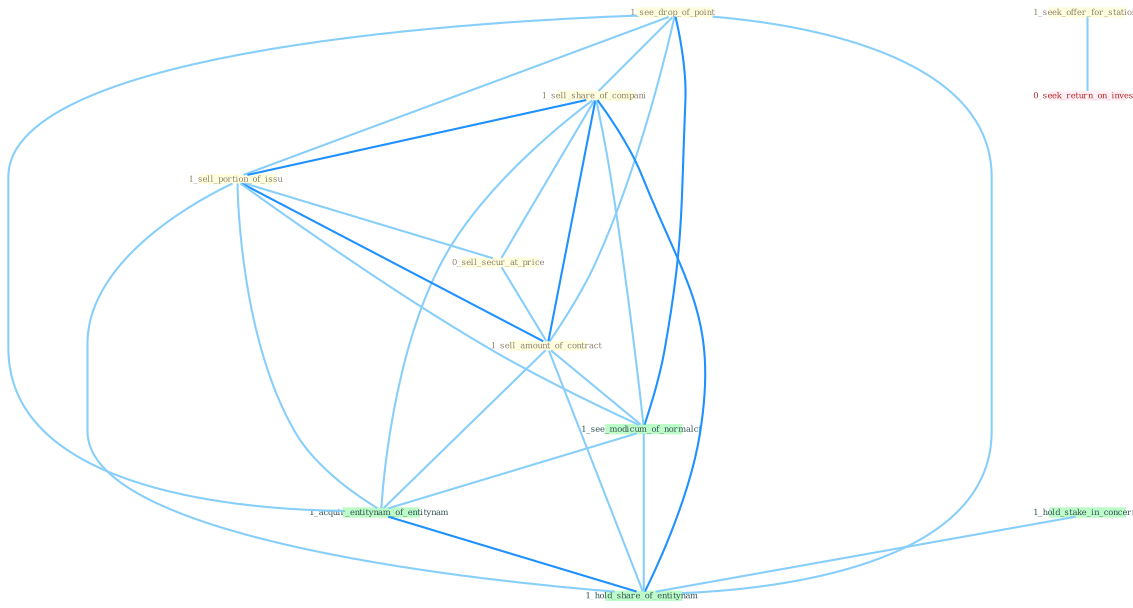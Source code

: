 Graph G{ 
    node
    [shape=polygon,style=filled,width=.5,height=.06,color="#BDFCC9",fixedsize=true,fontsize=4,
    fontcolor="#2f4f4f"];
    {node
    [color="#ffffe0", fontcolor="#8b7d6b"] "1_see_drop_of_point " "1_sell_share_of_compani " "1_sell_portion_of_issu " "0_sell_secur_at_price " "1_seek_offer_for_station " "1_sell_amount_of_contract "}
{node [color="#fff0f5", fontcolor="#b22222"] "0_seek_return_on_invest "}
edge [color="#B0E2FF"];

	"1_see_drop_of_point " -- "1_sell_share_of_compani " [w="1", color="#87cefa" ];
	"1_see_drop_of_point " -- "1_sell_portion_of_issu " [w="1", color="#87cefa" ];
	"1_see_drop_of_point " -- "1_sell_amount_of_contract " [w="1", color="#87cefa" ];
	"1_see_drop_of_point " -- "1_see_modicum_of_normalci " [w="2", color="#1e90ff" , len=0.8];
	"1_see_drop_of_point " -- "1_acquir_entitynam_of_entitynam " [w="1", color="#87cefa" ];
	"1_see_drop_of_point " -- "1_hold_share_of_entitynam " [w="1", color="#87cefa" ];
	"1_sell_share_of_compani " -- "1_sell_portion_of_issu " [w="2", color="#1e90ff" , len=0.8];
	"1_sell_share_of_compani " -- "0_sell_secur_at_price " [w="1", color="#87cefa" ];
	"1_sell_share_of_compani " -- "1_sell_amount_of_contract " [w="2", color="#1e90ff" , len=0.8];
	"1_sell_share_of_compani " -- "1_see_modicum_of_normalci " [w="1", color="#87cefa" ];
	"1_sell_share_of_compani " -- "1_acquir_entitynam_of_entitynam " [w="1", color="#87cefa" ];
	"1_sell_share_of_compani " -- "1_hold_share_of_entitynam " [w="2", color="#1e90ff" , len=0.8];
	"1_sell_portion_of_issu " -- "0_sell_secur_at_price " [w="1", color="#87cefa" ];
	"1_sell_portion_of_issu " -- "1_sell_amount_of_contract " [w="2", color="#1e90ff" , len=0.8];
	"1_sell_portion_of_issu " -- "1_see_modicum_of_normalci " [w="1", color="#87cefa" ];
	"1_sell_portion_of_issu " -- "1_acquir_entitynam_of_entitynam " [w="1", color="#87cefa" ];
	"1_sell_portion_of_issu " -- "1_hold_share_of_entitynam " [w="1", color="#87cefa" ];
	"0_sell_secur_at_price " -- "1_sell_amount_of_contract " [w="1", color="#87cefa" ];
	"1_seek_offer_for_station " -- "0_seek_return_on_invest " [w="1", color="#87cefa" ];
	"1_sell_amount_of_contract " -- "1_see_modicum_of_normalci " [w="1", color="#87cefa" ];
	"1_sell_amount_of_contract " -- "1_acquir_entitynam_of_entitynam " [w="1", color="#87cefa" ];
	"1_sell_amount_of_contract " -- "1_hold_share_of_entitynam " [w="1", color="#87cefa" ];
	"1_hold_stake_in_concern " -- "1_hold_share_of_entitynam " [w="1", color="#87cefa" ];
	"1_see_modicum_of_normalci " -- "1_acquir_entitynam_of_entitynam " [w="1", color="#87cefa" ];
	"1_see_modicum_of_normalci " -- "1_hold_share_of_entitynam " [w="1", color="#87cefa" ];
	"1_acquir_entitynam_of_entitynam " -- "1_hold_share_of_entitynam " [w="2", color="#1e90ff" , len=0.8];
}